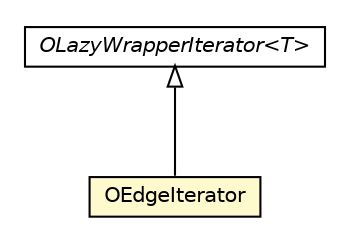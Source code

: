 #!/usr/local/bin/dot
#
# Class diagram 
# Generated by UMLGraph version R5_6-24-gf6e263 (http://www.umlgraph.org/)
#

digraph G {
	edge [fontname="Helvetica",fontsize=10,labelfontname="Helvetica",labelfontsize=10];
	node [fontname="Helvetica",fontsize=10,shape=plaintext];
	nodesep=0.25;
	ranksep=0.5;
	// com.orientechnologies.orient.core.record.impl.OEdgeIterator
	c3193608 [label=<<table title="com.orientechnologies.orient.core.record.impl.OEdgeIterator" border="0" cellborder="1" cellspacing="0" cellpadding="2" port="p" bgcolor="lemonChiffon" href="./OEdgeIterator.html">
		<tr><td><table border="0" cellspacing="0" cellpadding="1">
<tr><td align="center" balign="center"> OEdgeIterator </td></tr>
		</table></td></tr>
		</table>>, URL="./OEdgeIterator.html", fontname="Helvetica", fontcolor="black", fontsize=10.0];
	// com.orientechnologies.orient.core.iterator.OLazyWrapperIterator<T>
	c3195014 [label=<<table title="com.orientechnologies.orient.core.iterator.OLazyWrapperIterator" border="0" cellborder="1" cellspacing="0" cellpadding="2" port="p" href="../../iterator/OLazyWrapperIterator.html">
		<tr><td><table border="0" cellspacing="0" cellpadding="1">
<tr><td align="center" balign="center"><font face="Helvetica-Oblique"> OLazyWrapperIterator&lt;T&gt; </font></td></tr>
		</table></td></tr>
		</table>>, URL="../../iterator/OLazyWrapperIterator.html", fontname="Helvetica", fontcolor="black", fontsize=10.0];
	//com.orientechnologies.orient.core.record.impl.OEdgeIterator extends com.orientechnologies.orient.core.iterator.OLazyWrapperIterator<com.orientechnologies.orient.core.record.OEdge>
	c3195014:p -> c3193608:p [dir=back,arrowtail=empty];
}

